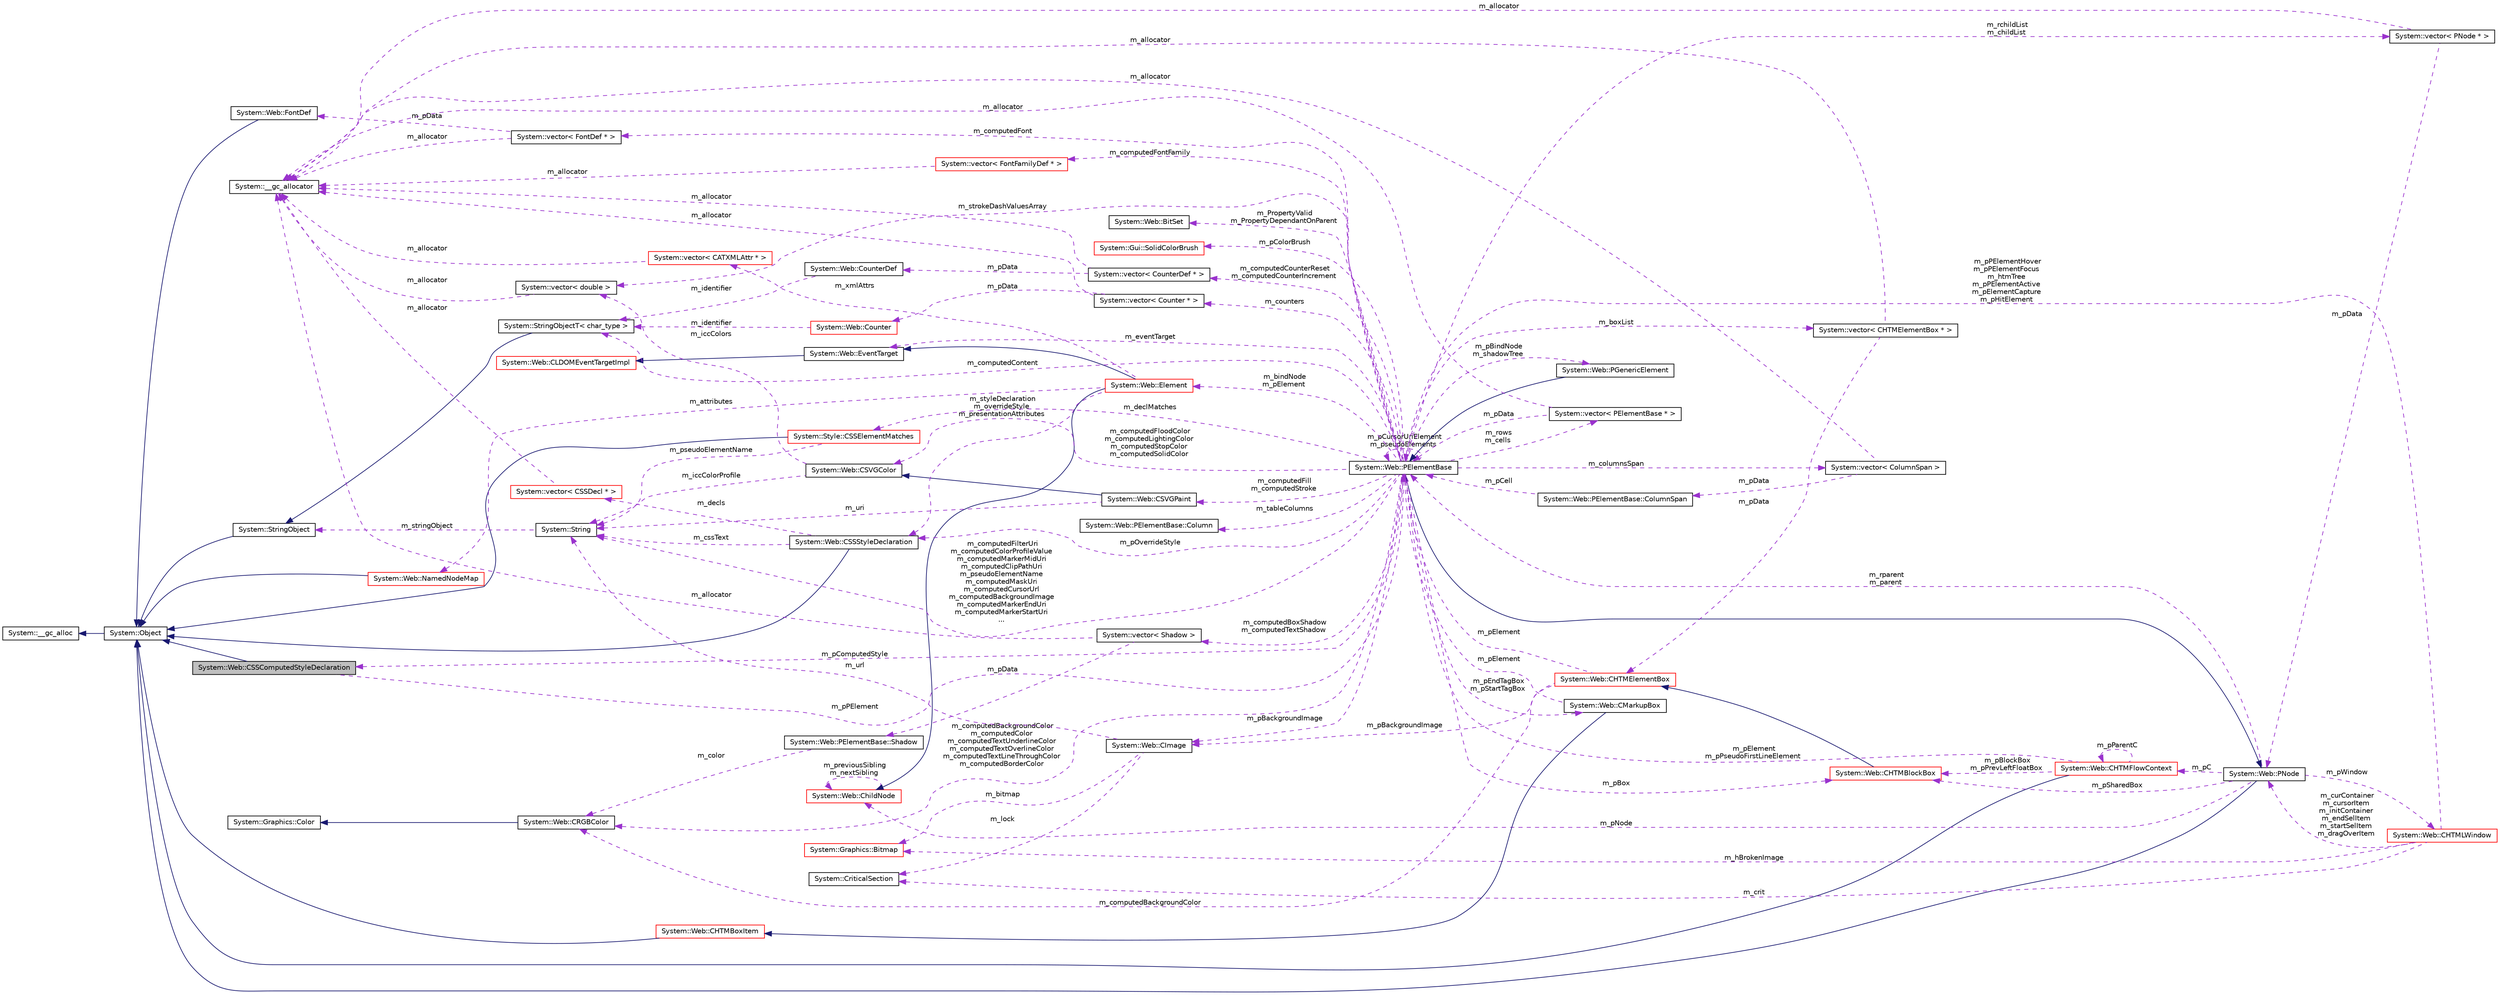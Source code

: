 digraph G
{
  edge [fontname="Helvetica",fontsize="10",labelfontname="Helvetica",labelfontsize="10"];
  node [fontname="Helvetica",fontsize="10",shape=record];
  rankdir="LR";
  Node1 [label="System::Web::CSSComputedStyleDeclaration",height=0.2,width=0.4,color="black", fillcolor="grey75", style="filled" fontcolor="black"];
  Node2 -> Node1 [dir="back",color="midnightblue",fontsize="10",style="solid",fontname="Helvetica"];
  Node2 [label="System::Object",height=0.2,width=0.4,color="black", fillcolor="white", style="filled",URL="$class_system_1_1_object.html"];
  Node3 -> Node2 [dir="back",color="midnightblue",fontsize="10",style="solid",fontname="Helvetica"];
  Node3 [label="System::__gc_alloc",height=0.2,width=0.4,color="black", fillcolor="white", style="filled",URL="$class_system_1_1____gc__alloc.html"];
  Node4 -> Node1 [dir="back",color="darkorchid3",fontsize="10",style="dashed",label=" m_pPElement" ,fontname="Helvetica"];
  Node4 [label="System::Web::PElementBase",height=0.2,width=0.4,color="black", fillcolor="white", style="filled",URL="$class_system_1_1_web_1_1_p_element_base.html"];
  Node5 -> Node4 [dir="back",color="midnightblue",fontsize="10",style="solid",fontname="Helvetica"];
  Node5 [label="System::Web::PNode",height=0.2,width=0.4,color="black", fillcolor="white", style="filled",URL="$class_system_1_1_web_1_1_p_node.html"];
  Node2 -> Node5 [dir="back",color="midnightblue",fontsize="10",style="solid",fontname="Helvetica"];
  Node6 -> Node5 [dir="back",color="darkorchid3",fontsize="10",style="dashed",label=" m_pWindow" ,fontname="Helvetica"];
  Node6 [label="System::Web::CHTMLWindow",height=0.2,width=0.4,color="red", fillcolor="white", style="filled",URL="$class_system_1_1_web_1_1_c_h_t_m_l_window.html"];
  Node7 -> Node6 [dir="back",color="darkorchid3",fontsize="10",style="dashed",label=" m_crit" ,fontname="Helvetica"];
  Node7 [label="System::CriticalSection",height=0.2,width=0.4,color="black", fillcolor="white", style="filled",URL="$class_system_1_1_critical_section.html"];
  Node5 -> Node6 [dir="back",color="darkorchid3",fontsize="10",style="dashed",label=" m_curContainer\nm_cursorItem\nm_initContainer\nm_endSelItem\nm_startSelItem\nm_dragOverItem" ,fontname="Helvetica"];
  Node8 -> Node6 [dir="back",color="darkorchid3",fontsize="10",style="dashed",label=" m_hBrokenImage" ,fontname="Helvetica"];
  Node8 [label="System::Graphics::Bitmap",height=0.2,width=0.4,color="red", fillcolor="white", style="filled",URL="$class_system_1_1_graphics_1_1_bitmap.html"];
  Node4 -> Node6 [dir="back",color="darkorchid3",fontsize="10",style="dashed",label=" m_pPElementHover\nm_pPElementFocus\nm_htmTree\nm_pPElementActive\nm_pElementCapture\nm_pHitElement" ,fontname="Helvetica"];
  Node4 -> Node5 [dir="back",color="darkorchid3",fontsize="10",style="dashed",label=" m_rparent\nm_parent" ,fontname="Helvetica"];
  Node9 -> Node5 [dir="back",color="darkorchid3",fontsize="10",style="dashed",label=" m_pNode" ,fontname="Helvetica"];
  Node9 [label="System::Web::ChildNode",height=0.2,width=0.4,color="red", fillcolor="white", style="filled",URL="$class_system_1_1_web_1_1_child_node.html"];
  Node9 -> Node9 [dir="back",color="darkorchid3",fontsize="10",style="dashed",label=" m_previousSibling\nm_nextSibling" ,fontname="Helvetica"];
  Node10 -> Node5 [dir="back",color="darkorchid3",fontsize="10",style="dashed",label=" m_pC" ,fontname="Helvetica"];
  Node10 [label="System::Web::CHTMFlowContext",height=0.2,width=0.4,color="red", fillcolor="white", style="filled",URL="$class_system_1_1_web_1_1_c_h_t_m_flow_context.html"];
  Node2 -> Node10 [dir="back",color="midnightblue",fontsize="10",style="solid",fontname="Helvetica"];
  Node4 -> Node10 [dir="back",color="darkorchid3",fontsize="10",style="dashed",label=" m_pElement\nm_pPseudoFirstLineElement" ,fontname="Helvetica"];
  Node10 -> Node10 [dir="back",color="darkorchid3",fontsize="10",style="dashed",label=" m_pParentC" ,fontname="Helvetica"];
  Node11 -> Node10 [dir="back",color="darkorchid3",fontsize="10",style="dashed",label=" m_pBlockBox\nm_pPrevLeftFloatBox" ,fontname="Helvetica"];
  Node11 [label="System::Web::CHTMBlockBox",height=0.2,width=0.4,color="red", fillcolor="white", style="filled",URL="$class_system_1_1_web_1_1_c_h_t_m_block_box.html"];
  Node12 -> Node11 [dir="back",color="midnightblue",fontsize="10",style="solid",fontname="Helvetica"];
  Node12 [label="System::Web::CHTMElementBox",height=0.2,width=0.4,color="red", fillcolor="white", style="filled",URL="$class_system_1_1_web_1_1_c_h_t_m_element_box.html"];
  Node13 -> Node12 [dir="back",color="darkorchid3",fontsize="10",style="dashed",label=" m_computedBackgroundColor" ,fontname="Helvetica"];
  Node13 [label="System::Web::CRGBColor",height=0.2,width=0.4,color="black", fillcolor="white", style="filled",URL="$class_system_1_1_web_1_1_c_r_g_b_color.html"];
  Node14 -> Node13 [dir="back",color="midnightblue",fontsize="10",style="solid",fontname="Helvetica"];
  Node14 [label="System::Graphics::Color",height=0.2,width=0.4,color="black", fillcolor="white", style="filled",URL="$class_system_1_1_graphics_1_1_color.html"];
  Node15 -> Node12 [dir="back",color="darkorchid3",fontsize="10",style="dashed",label=" m_pBackgroundImage" ,fontname="Helvetica"];
  Node15 [label="System::Web::CImage",height=0.2,width=0.4,color="black", fillcolor="white", style="filled",URL="$class_system_1_1_web_1_1_c_image.html"];
  Node7 -> Node15 [dir="back",color="darkorchid3",fontsize="10",style="dashed",label=" m_lock" ,fontname="Helvetica"];
  Node16 -> Node15 [dir="back",color="darkorchid3",fontsize="10",style="dashed",label=" m_url" ,fontname="Helvetica"];
  Node16 [label="System::String",height=0.2,width=0.4,color="black", fillcolor="white", style="filled",URL="$class_system_1_1_string.html"];
  Node17 -> Node16 [dir="back",color="darkorchid3",fontsize="10",style="dashed",label=" m_stringObject" ,fontname="Helvetica"];
  Node17 [label="System::StringObject",height=0.2,width=0.4,color="black", fillcolor="white", style="filled",URL="$class_system_1_1_string_object.html"];
  Node2 -> Node17 [dir="back",color="midnightblue",fontsize="10",style="solid",fontname="Helvetica"];
  Node8 -> Node15 [dir="back",color="darkorchid3",fontsize="10",style="dashed",label=" m_bitmap" ,fontname="Helvetica"];
  Node4 -> Node12 [dir="back",color="darkorchid3",fontsize="10",style="dashed",label=" m_pElement" ,fontname="Helvetica"];
  Node11 -> Node5 [dir="back",color="darkorchid3",fontsize="10",style="dashed",label=" m_pSharedBox" ,fontname="Helvetica"];
  Node18 -> Node4 [dir="back",color="darkorchid3",fontsize="10",style="dashed",label=" m_eventTarget" ,fontname="Helvetica"];
  Node18 [label="System::Web::EventTarget",height=0.2,width=0.4,color="black", fillcolor="white", style="filled",URL="$class_system_1_1_web_1_1_event_target.html"];
  Node19 -> Node18 [dir="back",color="midnightblue",fontsize="10",style="solid",fontname="Helvetica"];
  Node19 [label="System::Web::CLDOMEventTargetImpl",height=0.2,width=0.4,color="red", fillcolor="white", style="filled",URL="$class_system_1_1_web_1_1_c_l_d_o_m_event_target_impl.html"];
  Node13 -> Node4 [dir="back",color="darkorchid3",fontsize="10",style="dashed",label=" m_computedBackgroundColor\nm_computedColor\nm_computedTextUnderlineColor\nm_computedTextOverlineColor\nm_computedTextLineThroughColor\nm_computedBorderColor" ,fontname="Helvetica"];
  Node20 -> Node4 [dir="back",color="darkorchid3",fontsize="10",style="dashed",label=" m_computedCounterReset\nm_computedCounterIncrement" ,fontname="Helvetica"];
  Node20 [label="System::vector\< CounterDef * \>",height=0.2,width=0.4,color="black", fillcolor="white", style="filled",URL="$class_system_1_1vector.html"];
  Node21 -> Node20 [dir="back",color="darkorchid3",fontsize="10",style="dashed",label=" m_allocator" ,fontname="Helvetica"];
  Node21 [label="System::__gc_allocator",height=0.2,width=0.4,color="black", fillcolor="white", style="filled",URL="$class_system_1_1____gc__allocator.html"];
  Node22 -> Node20 [dir="back",color="darkorchid3",fontsize="10",style="dashed",label=" m_pData" ,fontname="Helvetica"];
  Node22 [label="System::Web::CounterDef",height=0.2,width=0.4,color="black", fillcolor="white", style="filled",URL="$class_system_1_1_web_1_1_counter_def.html"];
  Node23 -> Node22 [dir="back",color="darkorchid3",fontsize="10",style="dashed",label=" m_identifier" ,fontname="Helvetica"];
  Node23 [label="System::StringObjectT\< char_type \>",height=0.2,width=0.4,color="black", fillcolor="white", style="filled",URL="$class_system_1_1_string_object_t.html"];
  Node17 -> Node23 [dir="back",color="midnightblue",fontsize="10",style="solid",fontname="Helvetica"];
  Node24 -> Node4 [dir="back",color="darkorchid3",fontsize="10",style="dashed",label=" m_boxList" ,fontname="Helvetica"];
  Node24 [label="System::vector\< CHTMElementBox * \>",height=0.2,width=0.4,color="black", fillcolor="white", style="filled",URL="$class_system_1_1vector.html"];
  Node12 -> Node24 [dir="back",color="darkorchid3",fontsize="10",style="dashed",label=" m_pData" ,fontname="Helvetica"];
  Node21 -> Node24 [dir="back",color="darkorchid3",fontsize="10",style="dashed",label=" m_allocator" ,fontname="Helvetica"];
  Node25 -> Node4 [dir="back",color="darkorchid3",fontsize="10",style="dashed",label=" m_counters" ,fontname="Helvetica"];
  Node25 [label="System::vector\< Counter * \>",height=0.2,width=0.4,color="black", fillcolor="white", style="filled",URL="$class_system_1_1vector.html"];
  Node21 -> Node25 [dir="back",color="darkorchid3",fontsize="10",style="dashed",label=" m_allocator" ,fontname="Helvetica"];
  Node26 -> Node25 [dir="back",color="darkorchid3",fontsize="10",style="dashed",label=" m_pData" ,fontname="Helvetica"];
  Node26 [label="System::Web::Counter",height=0.2,width=0.4,color="red", fillcolor="white", style="filled",URL="$class_system_1_1_web_1_1_counter.html"];
  Node23 -> Node26 [dir="back",color="darkorchid3",fontsize="10",style="dashed",label=" m_identifier" ,fontname="Helvetica"];
  Node27 -> Node4 [dir="back",color="darkorchid3",fontsize="10",style="dashed",label=" m_tableColumns" ,fontname="Helvetica"];
  Node27 [label="System::Web::PElementBase::Column",height=0.2,width=0.4,color="black", fillcolor="white", style="filled",URL="$struct_system_1_1_web_1_1_p_element_base_1_1_column.html"];
  Node15 -> Node4 [dir="back",color="darkorchid3",fontsize="10",style="dashed",label=" m_pBackgroundImage" ,fontname="Helvetica"];
  Node28 -> Node4 [dir="back",color="darkorchid3",fontsize="10",style="dashed",label=" m_pEndTagBox\nm_pStartTagBox" ,fontname="Helvetica"];
  Node28 [label="System::Web::CMarkupBox",height=0.2,width=0.4,color="black", fillcolor="white", style="filled",URL="$class_system_1_1_web_1_1_c_markup_box.html"];
  Node29 -> Node28 [dir="back",color="midnightblue",fontsize="10",style="solid",fontname="Helvetica"];
  Node29 [label="System::Web::CHTMBoxItem",height=0.2,width=0.4,color="red", fillcolor="white", style="filled",URL="$class_system_1_1_web_1_1_c_h_t_m_box_item.html"];
  Node2 -> Node29 [dir="back",color="midnightblue",fontsize="10",style="solid",fontname="Helvetica"];
  Node4 -> Node28 [dir="back",color="darkorchid3",fontsize="10",style="dashed",label=" m_pElement" ,fontname="Helvetica"];
  Node30 -> Node4 [dir="back",color="darkorchid3",fontsize="10",style="dashed",label=" m_rows\nm_cells" ,fontname="Helvetica"];
  Node30 [label="System::vector\< PElementBase * \>",height=0.2,width=0.4,color="black", fillcolor="white", style="filled",URL="$class_system_1_1vector.html"];
  Node21 -> Node30 [dir="back",color="darkorchid3",fontsize="10",style="dashed",label=" m_allocator" ,fontname="Helvetica"];
  Node4 -> Node30 [dir="back",color="darkorchid3",fontsize="10",style="dashed",label=" m_pData" ,fontname="Helvetica"];
  Node31 -> Node4 [dir="back",color="darkorchid3",fontsize="10",style="dashed",label=" m_computedFill\nm_computedStroke" ,fontname="Helvetica"];
  Node31 [label="System::Web::CSVGPaint",height=0.2,width=0.4,color="black", fillcolor="white", style="filled",URL="$class_system_1_1_web_1_1_c_s_v_g_paint.html"];
  Node32 -> Node31 [dir="back",color="midnightblue",fontsize="10",style="solid",fontname="Helvetica"];
  Node32 [label="System::Web::CSVGColor",height=0.2,width=0.4,color="black", fillcolor="white", style="filled",URL="$class_system_1_1_web_1_1_c_s_v_g_color.html"];
  Node16 -> Node32 [dir="back",color="darkorchid3",fontsize="10",style="dashed",label=" m_iccColorProfile" ,fontname="Helvetica"];
  Node33 -> Node32 [dir="back",color="darkorchid3",fontsize="10",style="dashed",label=" m_iccColors" ,fontname="Helvetica"];
  Node33 [label="System::vector\< double \>",height=0.2,width=0.4,color="black", fillcolor="white", style="filled",URL="$class_system_1_1vector.html"];
  Node21 -> Node33 [dir="back",color="darkorchid3",fontsize="10",style="dashed",label=" m_allocator" ,fontname="Helvetica"];
  Node16 -> Node31 [dir="back",color="darkorchid3",fontsize="10",style="dashed",label=" m_uri" ,fontname="Helvetica"];
  Node34 -> Node4 [dir="back",color="darkorchid3",fontsize="10",style="dashed",label=" m_computedFont" ,fontname="Helvetica"];
  Node34 [label="System::vector\< FontDef * \>",height=0.2,width=0.4,color="black", fillcolor="white", style="filled",URL="$class_system_1_1vector.html"];
  Node21 -> Node34 [dir="back",color="darkorchid3",fontsize="10",style="dashed",label=" m_allocator" ,fontname="Helvetica"];
  Node35 -> Node34 [dir="back",color="darkorchid3",fontsize="10",style="dashed",label=" m_pData" ,fontname="Helvetica"];
  Node35 [label="System::Web::FontDef",height=0.2,width=0.4,color="black", fillcolor="white", style="filled",URL="$class_system_1_1_web_1_1_font_def.html"];
  Node2 -> Node35 [dir="back",color="midnightblue",fontsize="10",style="solid",fontname="Helvetica"];
  Node36 -> Node4 [dir="back",color="darkorchid3",fontsize="10",style="dashed",label=" m_columnsSpan" ,fontname="Helvetica"];
  Node36 [label="System::vector\< ColumnSpan \>",height=0.2,width=0.4,color="black", fillcolor="white", style="filled",URL="$class_system_1_1vector.html"];
  Node21 -> Node36 [dir="back",color="darkorchid3",fontsize="10",style="dashed",label=" m_allocator" ,fontname="Helvetica"];
  Node37 -> Node36 [dir="back",color="darkorchid3",fontsize="10",style="dashed",label=" m_pData" ,fontname="Helvetica"];
  Node37 [label="System::Web::PElementBase::ColumnSpan",height=0.2,width=0.4,color="black", fillcolor="white", style="filled",URL="$struct_system_1_1_web_1_1_p_element_base_1_1_column_span.html"];
  Node4 -> Node37 [dir="back",color="darkorchid3",fontsize="10",style="dashed",label=" m_pCell" ,fontname="Helvetica"];
  Node1 -> Node4 [dir="back",color="darkorchid3",fontsize="10",style="dashed",label=" m_pComputedStyle" ,fontname="Helvetica"];
  Node38 -> Node4 [dir="back",color="darkorchid3",fontsize="10",style="dashed",label=" m_rchildList\nm_childList" ,fontname="Helvetica"];
  Node38 [label="System::vector\< PNode * \>",height=0.2,width=0.4,color="black", fillcolor="white", style="filled",URL="$class_system_1_1vector.html"];
  Node21 -> Node38 [dir="back",color="darkorchid3",fontsize="10",style="dashed",label=" m_allocator" ,fontname="Helvetica"];
  Node5 -> Node38 [dir="back",color="darkorchid3",fontsize="10",style="dashed",label=" m_pData" ,fontname="Helvetica"];
  Node16 -> Node4 [dir="back",color="darkorchid3",fontsize="10",style="dashed",label=" m_computedFilterUri\nm_computedColorProfileValue\nm_computedMarkerMidUri\nm_computedClipPathUri\nm_pseudoElementName\nm_computedMaskUri\nm_computedCursorUrl\nm_computedBackgroundImage\nm_computedMarkerEndUri\nm_computedMarkerStartUri\n..." ,fontname="Helvetica"];
  Node39 -> Node4 [dir="back",color="darkorchid3",fontsize="10",style="dashed",label=" m_pOverrideStyle" ,fontname="Helvetica"];
  Node39 [label="System::Web::CSSStyleDeclaration",height=0.2,width=0.4,color="black", fillcolor="white", style="filled",URL="$class_system_1_1_web_1_1_c_s_s_style_declaration.html"];
  Node2 -> Node39 [dir="back",color="midnightblue",fontsize="10",style="solid",fontname="Helvetica"];
  Node16 -> Node39 [dir="back",color="darkorchid3",fontsize="10",style="dashed",label=" m_cssText" ,fontname="Helvetica"];
  Node40 -> Node39 [dir="back",color="darkorchid3",fontsize="10",style="dashed",label=" m_decls" ,fontname="Helvetica"];
  Node40 [label="System::vector\< CSSDecl * \>",height=0.2,width=0.4,color="red", fillcolor="white", style="filled",URL="$class_system_1_1vector.html"];
  Node21 -> Node40 [dir="back",color="darkorchid3",fontsize="10",style="dashed",label=" m_allocator" ,fontname="Helvetica"];
  Node41 -> Node4 [dir="back",color="darkorchid3",fontsize="10",style="dashed",label=" m_pBindNode\nm_shadowTree" ,fontname="Helvetica"];
  Node41 [label="System::Web::PGenericElement",height=0.2,width=0.4,color="black", fillcolor="white", style="filled",URL="$class_system_1_1_web_1_1_p_generic_element.html"];
  Node4 -> Node41 [dir="back",color="midnightblue",fontsize="10",style="solid",fontname="Helvetica"];
  Node32 -> Node4 [dir="back",color="darkorchid3",fontsize="10",style="dashed",label=" m_computedFloodColor\nm_computedLightingColor\nm_computedStopColor\nm_computedSolidColor" ,fontname="Helvetica"];
  Node42 -> Node4 [dir="back",color="darkorchid3",fontsize="10",style="dashed",label=" m_computedBoxShadow\nm_computedTextShadow" ,fontname="Helvetica"];
  Node42 [label="System::vector\< Shadow \>",height=0.2,width=0.4,color="black", fillcolor="white", style="filled",URL="$class_system_1_1vector.html"];
  Node21 -> Node42 [dir="back",color="darkorchid3",fontsize="10",style="dashed",label=" m_allocator" ,fontname="Helvetica"];
  Node43 -> Node42 [dir="back",color="darkorchid3",fontsize="10",style="dashed",label=" m_pData" ,fontname="Helvetica"];
  Node43 [label="System::Web::PElementBase::Shadow",height=0.2,width=0.4,color="black", fillcolor="white", style="filled",URL="$class_system_1_1_web_1_1_p_element_base_1_1_shadow.html"];
  Node13 -> Node43 [dir="back",color="darkorchid3",fontsize="10",style="dashed",label=" m_color" ,fontname="Helvetica"];
  Node44 -> Node4 [dir="back",color="darkorchid3",fontsize="10",style="dashed",label=" m_bindNode\nm_pElement" ,fontname="Helvetica"];
  Node44 [label="System::Web::Element",height=0.2,width=0.4,color="red", fillcolor="white", style="filled",URL="$class_system_1_1_web_1_1_element.html"];
  Node9 -> Node44 [dir="back",color="midnightblue",fontsize="10",style="solid",fontname="Helvetica"];
  Node18 -> Node44 [dir="back",color="midnightblue",fontsize="10",style="solid",fontname="Helvetica"];
  Node45 -> Node44 [dir="back",color="darkorchid3",fontsize="10",style="dashed",label=" m_xmlAttrs" ,fontname="Helvetica"];
  Node45 [label="System::vector\< CATXMLAttr * \>",height=0.2,width=0.4,color="red", fillcolor="white", style="filled",URL="$class_system_1_1vector.html"];
  Node21 -> Node45 [dir="back",color="darkorchid3",fontsize="10",style="dashed",label=" m_allocator" ,fontname="Helvetica"];
  Node46 -> Node44 [dir="back",color="darkorchid3",fontsize="10",style="dashed",label=" m_attributes" ,fontname="Helvetica"];
  Node46 [label="System::Web::NamedNodeMap",height=0.2,width=0.4,color="red", fillcolor="white", style="filled",URL="$class_system_1_1_web_1_1_named_node_map.html"];
  Node2 -> Node46 [dir="back",color="midnightblue",fontsize="10",style="solid",fontname="Helvetica"];
  Node39 -> Node44 [dir="back",color="darkorchid3",fontsize="10",style="dashed",label=" m_styleDeclaration\nm_overrideStyle\nm_presentationAttributes" ,fontname="Helvetica"];
  Node4 -> Node4 [dir="back",color="darkorchid3",fontsize="10",style="dashed",label=" m_pCursorUriElement\nm_pseudoElements" ,fontname="Helvetica"];
  Node11 -> Node4 [dir="back",color="darkorchid3",fontsize="10",style="dashed",label=" m_pBox" ,fontname="Helvetica"];
  Node33 -> Node4 [dir="back",color="darkorchid3",fontsize="10",style="dashed",label=" m_strokeDashValuesArray" ,fontname="Helvetica"];
  Node23 -> Node4 [dir="back",color="darkorchid3",fontsize="10",style="dashed",label=" m_computedContent" ,fontname="Helvetica"];
  Node47 -> Node4 [dir="back",color="darkorchid3",fontsize="10",style="dashed",label=" m_computedFontFamily" ,fontname="Helvetica"];
  Node47 [label="System::vector\< FontFamilyDef * \>",height=0.2,width=0.4,color="red", fillcolor="white", style="filled",URL="$class_system_1_1vector.html"];
  Node21 -> Node47 [dir="back",color="darkorchid3",fontsize="10",style="dashed",label=" m_allocator" ,fontname="Helvetica"];
  Node48 -> Node4 [dir="back",color="darkorchid3",fontsize="10",style="dashed",label=" m_PropertyValid\nm_PropertyDependantOnParent" ,fontname="Helvetica"];
  Node48 [label="System::Web::BitSet",height=0.2,width=0.4,color="black", fillcolor="white", style="filled",URL="$class_system_1_1_web_1_1_bit_set.html"];
  Node49 -> Node4 [dir="back",color="darkorchid3",fontsize="10",style="dashed",label=" m_pColorBrush" ,fontname="Helvetica"];
  Node49 [label="System::Gui::SolidColorBrush",height=0.2,width=0.4,color="red", fillcolor="white", style="filled",URL="$class_system_1_1_gui_1_1_solid_color_brush.html"];
  Node50 -> Node4 [dir="back",color="darkorchid3",fontsize="10",style="dashed",label=" m_declMatches" ,fontname="Helvetica"];
  Node50 [label="System::Style::CSSElementMatches",height=0.2,width=0.4,color="red", fillcolor="white", style="filled",URL="$class_system_1_1_style_1_1_c_s_s_element_matches.html"];
  Node2 -> Node50 [dir="back",color="midnightblue",fontsize="10",style="solid",fontname="Helvetica"];
  Node16 -> Node50 [dir="back",color="darkorchid3",fontsize="10",style="dashed",label=" m_pseudoElementName" ,fontname="Helvetica"];
}
